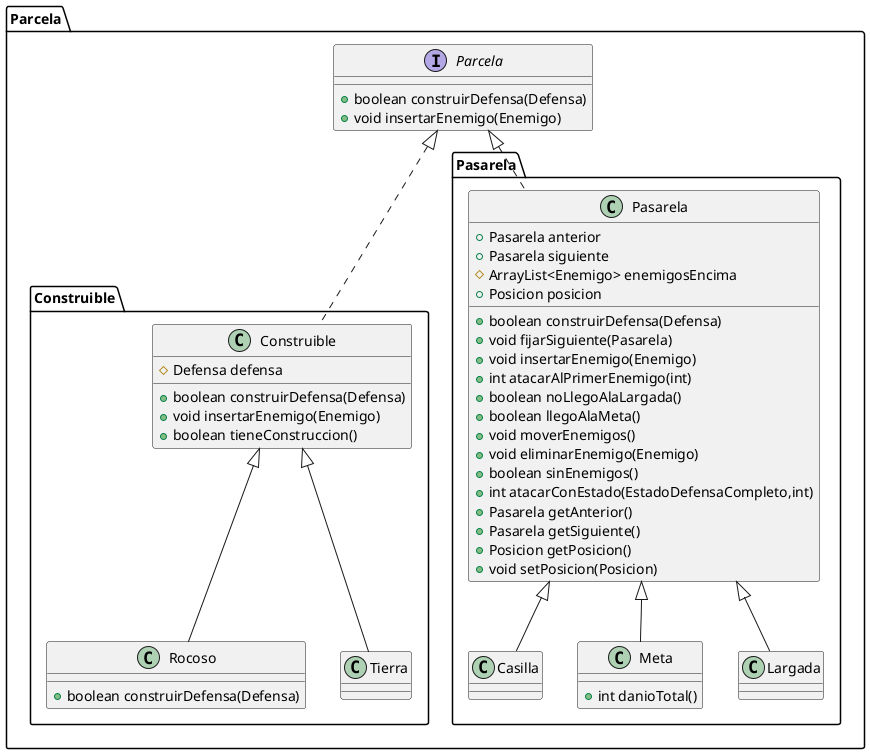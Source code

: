 @startuml
class Parcela.Construible.Rocoso {
+ boolean construirDefensa(Defensa)
}
class Parcela.Pasarela.Pasarela {
+ Pasarela anterior
+ Pasarela siguiente
# ArrayList<Enemigo> enemigosEncima
+ Posicion posicion
+ boolean construirDefensa(Defensa)
+ void fijarSiguiente(Pasarela)
+ void insertarEnemigo(Enemigo)
+ int atacarAlPrimerEnemigo(int)
+ boolean noLlegoAlaLargada()
+ boolean llegoAlaMeta()
+ void moverEnemigos()
+ void eliminarEnemigo(Enemigo)
+ boolean sinEnemigos()
+ int atacarConEstado(EstadoDefensaCompleto,int)
+ Pasarela getAnterior()
+ Pasarela getSiguiente()
+ Posicion getPosicion()
+ void setPosicion(Posicion)
}
class Parcela.Construible.Tierra {
}
interface Parcela.Parcela {
+ boolean construirDefensa(Defensa)
+ void insertarEnemigo(Enemigo)
}
class Parcela.Pasarela.Casilla {
}
class Parcela.Pasarela.Meta {
+ int danioTotal()
}
class Parcela.Construible.Construible {
# Defensa defensa
+ boolean construirDefensa(Defensa)
+ void insertarEnemigo(Enemigo)
+ boolean tieneConstruccion()
}
class Parcela.Pasarela.Largada {
}


Parcela.Construible.Construible <|-- Parcela.Construible.Rocoso
Parcela.Parcela <|.. Parcela.Pasarela.Pasarela
Parcela.Construible.Construible <|-- Parcela.Construible.Tierra
Parcela.Pasarela.Pasarela <|-- Parcela.Pasarela.Casilla
Parcela.Pasarela.Pasarela <|-- Parcela.Pasarela.Meta
Parcela.Parcela <|.. Parcela.Construible.Construible
Parcela.Pasarela.Pasarela <|-- Parcela.Pasarela.Largada
@enduml